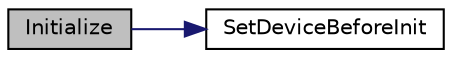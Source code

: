 digraph "Initialize"
{
  edge [fontname="Helvetica",fontsize="10",labelfontname="Helvetica",labelfontsize="10"];
  node [fontname="Helvetica",fontsize="10",shape=record];
  rankdir="LR";
  Node1 [label="Initialize",height=0.2,width=0.4,color="black", fillcolor="grey75", style="filled" fontcolor="black"];
  Node1 -> Node2 [color="midnightblue",fontsize="10",style="solid",fontname="Helvetica"];
  Node2 [label="SetDeviceBeforeInit",height=0.2,width=0.4,color="black", fillcolor="white", style="filled",URL="$CUDA__Aware__MPI_8c.html#ac7925a5469b04c01679b20577671c975",tooltip="This allows the MPI process to set the CUDA device before the MPI environment is initialized For the ..."];
}
